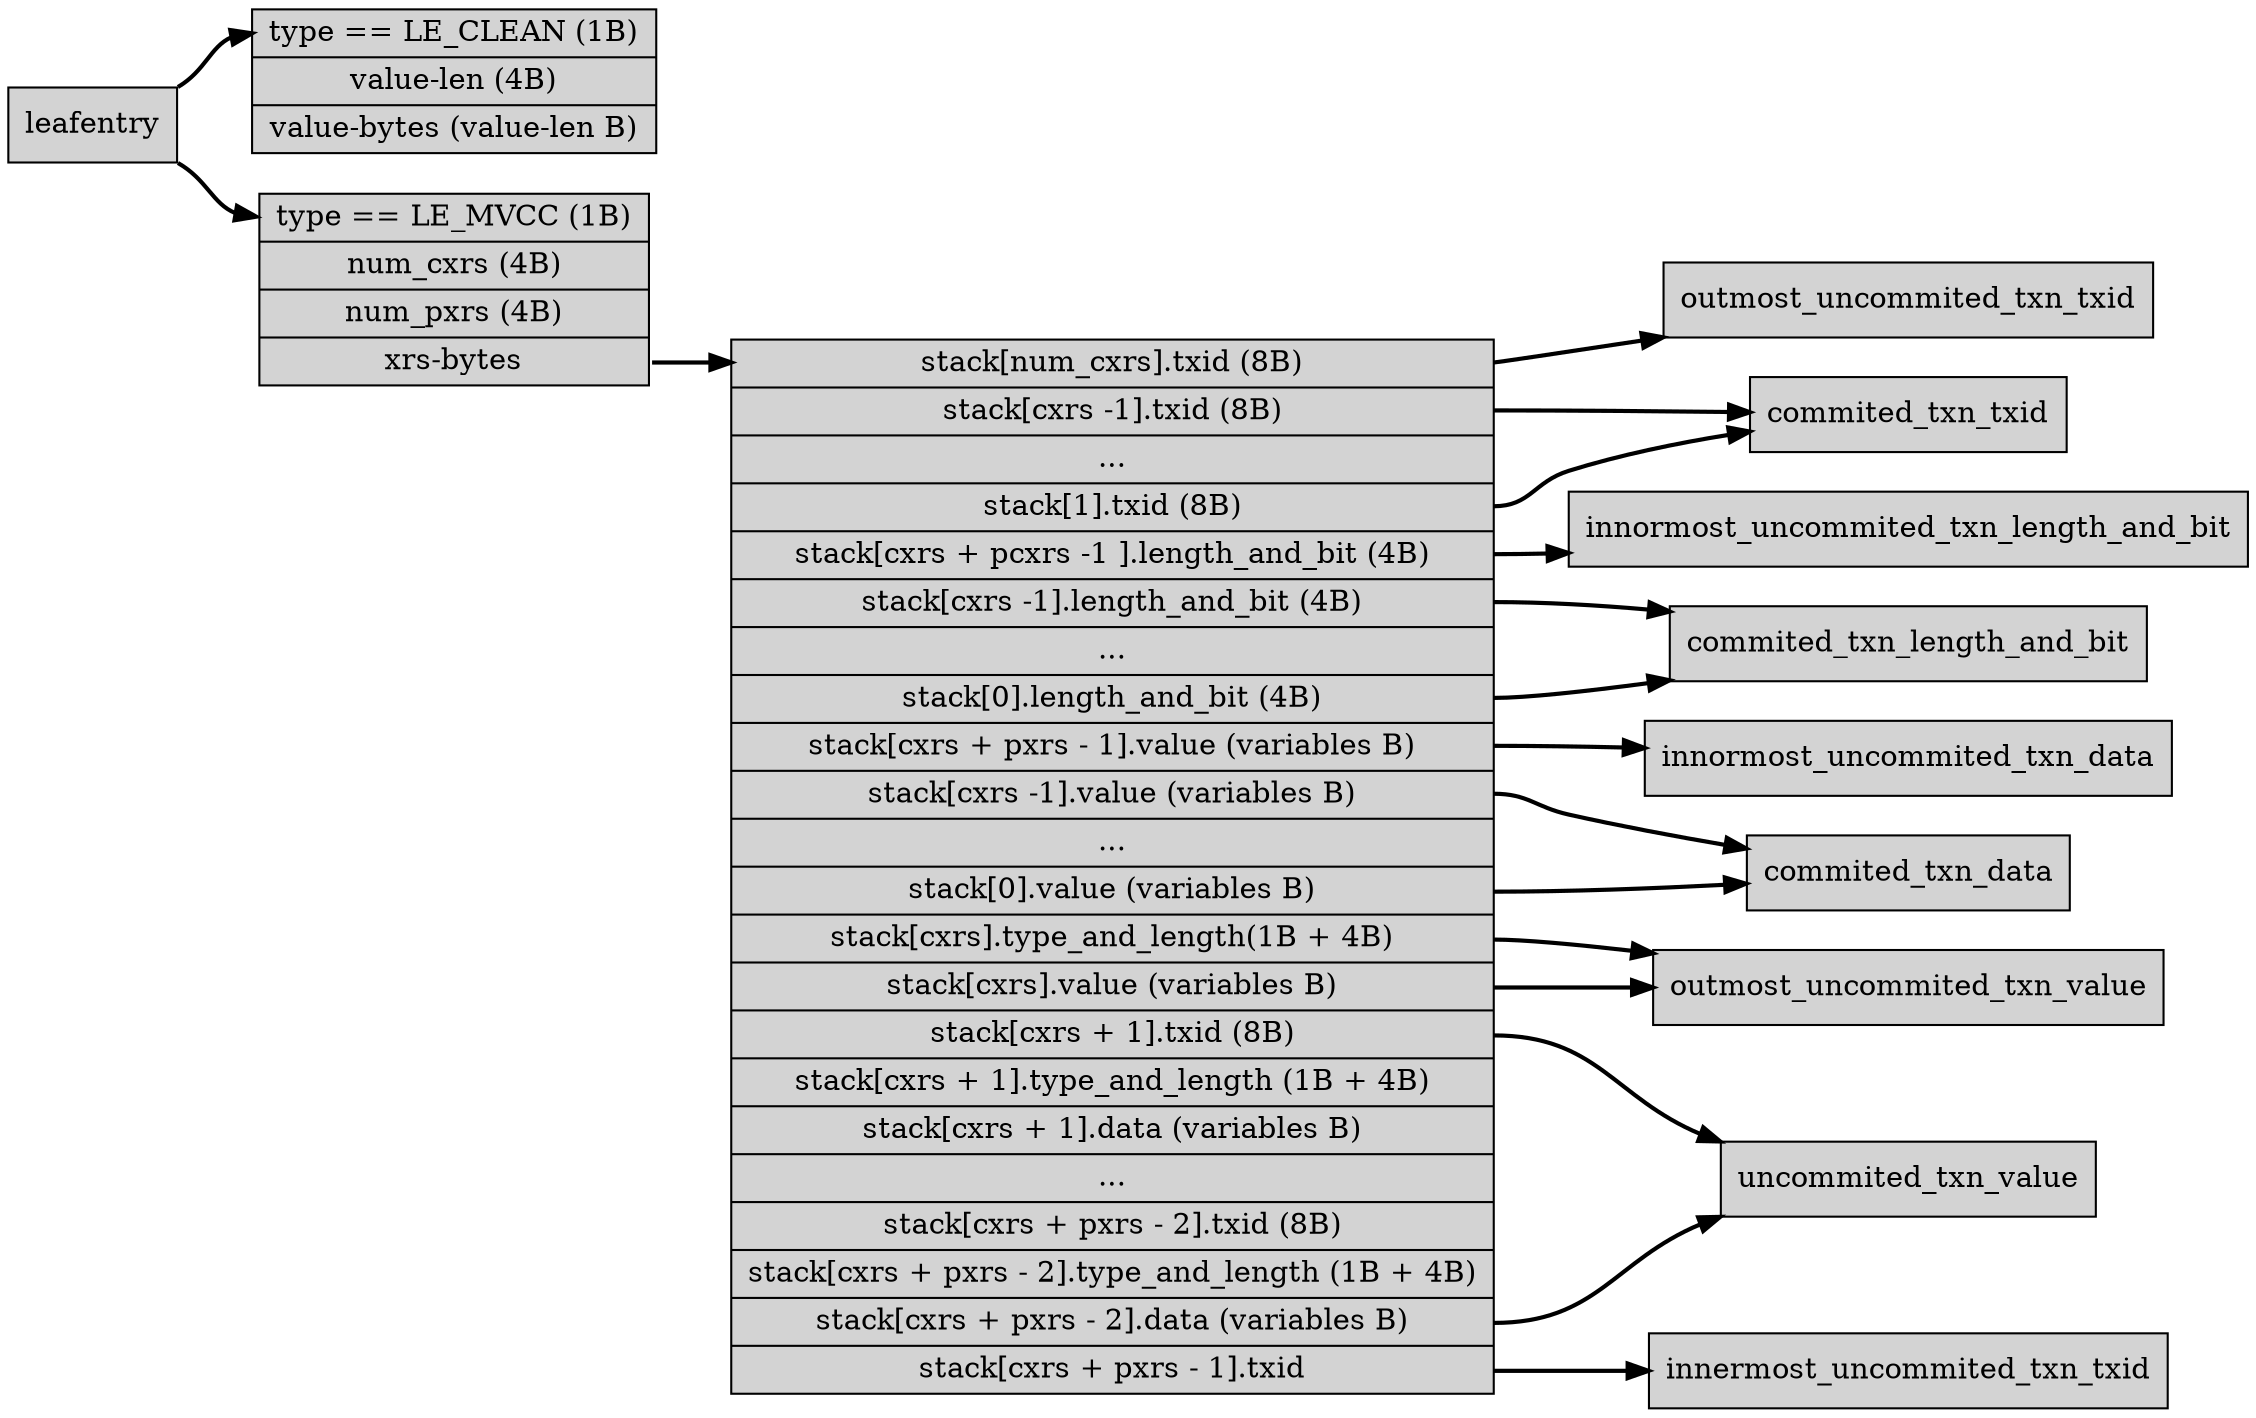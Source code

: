 digraph tokudb_leaf_entry{
	rankdir = LR
	node [shape = record, style =filled];   
	edge [style = bold]; 


	leafentry [label = "<head> leafentry"]

	clean_leafentry [ label = "<head> type == LE_CLEAN (1B) | value-len (4B) | value-bytes (value-len B)" ]

	mvcc_leafentry [ label = "<head> type == LE_MVCC (1B) | num_cxrs (4B) | num_pxrs (4B) | <tail> xrs-bytes "]


	xrs_bytes [label = "<outmost>  stack[num_cxrs].txid (8B)| 
	                    <commited_txid_end> stack[cxrs -1].txid (8B) | 
	                    ... |
	                    <commited_txid_start> stack[1].txid (8B)|
	                    <innermost_length_and_bit> stack[cxrs + pcxrs -1 ].length_and_bit (4B) | 
	                    <commited_txn_length_and_bit_end> stack[cxrs -1].length_and_bit (4B) | 
	                    ... | 
	                    <commited_txn_length_and_bit_start> stack[0].length_and_bit (4B) |
	                    <innermost_data>stack[cxrs + pxrs - 1].value (variables B) | 
	                    <commited_txn_data_end> stack[cxrs -1].value (variables B)| 
	                    ...|
	                    <commited_txn_data_start> stack[0].value (variables B)|
	                    <outmost_uncommited_txn_value0>stack[cxrs].type_and_length(1B + 4B) |
	                    <outmost_uncommited_txn_value1> stack[cxrs].value (variables B) | 
	                    <uncommited_txn_value0> stack[cxrs + 1].txid (8B) | 
	                    stack[cxrs + 1].type_and_length (1B + 4B) | 
	                    stack[cxrs + 1].data (variables B) |
	                    ...|
	                    stack[cxrs + pxrs - 2].txid (8B) | 
	                    stack[cxrs + pxrs - 2].type_and_length (1B + 4B)|
	                    <uncommited_txn_value1> stack[cxrs + pxrs - 2].data (variables B)|
	                    <innermost_txn_txid> stack[cxrs + pxrs - 1].txid "]

	outmost_xid [label = "<head> outmost_uncommited_txn_txid" ]
	commited_txid [label = "<head> commited_txn_txid"]
    innormost_length_and_bit [label = "<head> innormost_uncommited_txn_length_and_bit"]
    commited_txn_length_and_bit [label = "<head> commited_txn_length_and_bit"]
    innermost_data [label = "<head> innormost_uncommited_txn_data"]
    commited_txn_data [label = "<head> commited_txn_data"]
    outmost_uncommited_txn_value [label = "<head> outmost_uncommited_txn_value"]
    uncommited_txn_value [label = "<head> uncommited_txn_value"]
    innermost_txn_txid [label = "<head> innermost_uncommited_txn_txid"]



	xrs_bytes:outmost -> outmost_xid:head 

	xrs_bytes:commited_txid_end -> commited_txid:head

	xrs_bytes:commited_txid_start -> commited_txid:head
	xrs_bytes:innermost_length_and_bit -> innormost_length_and_bit:head

	xrs_bytes:commited_txn_length_and_bit_end -> commited_txn_length_and_bit:head
	xrs_bytes:commited_txn_length_and_bit_start -> commited_txn_length_and_bit:head

	xrs_bytes:innermost_data -> innermost_data:head

	xrs_bytes:commited_txn_data_end -> commited_txn_data:head
	xrs_bytes:commited_txn_data_start -> commited_txn_data:head


	xrs_bytes:outmost_uncommited_txn_value0 -> outmost_uncommited_txn_value:head 
	xrs_bytes:outmost_uncommited_txn_value1 -> outmost_uncommited_txn_value:head

	xrs_bytes:uncommited_txn_value0 -> uncommited_txn_value:head
	xrs_bytes:uncommited_txn_value1 -> uncommited_txn_value:head


	xrs_bytes:innermost_txn_txid -> innermost_txn_txid:head


	mvcc_leafentry:tail -> xrs_bytes:outmost
	leafentry:head -> clean_leafentry:head
	leafentry:head -> mvcc_leafentry:head
}